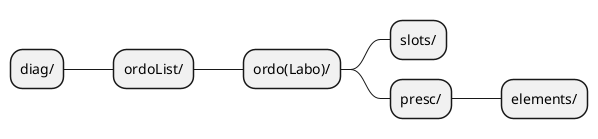 @startmindmap archi_v1

skinparam ClassFontSize 11
skinparam ClassFontName Verdana

* diag/

** ordoList/

*** ordo(Labo)/

**** slots/

**** presc/
***** elements/

@endmindmap